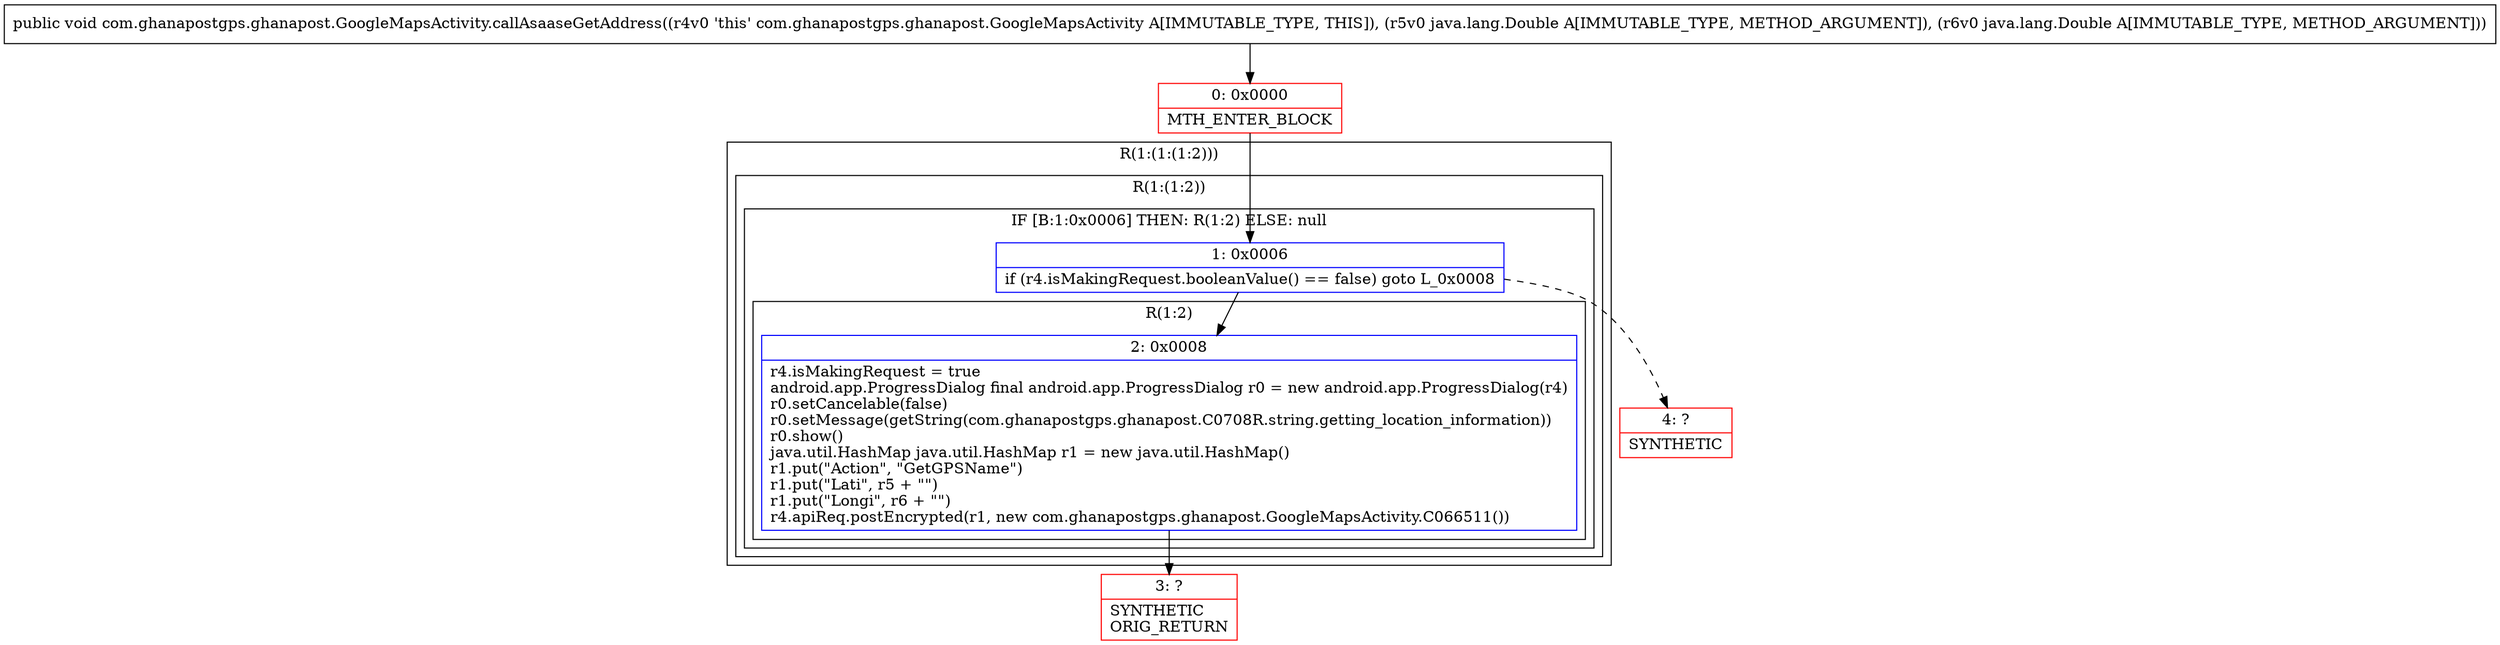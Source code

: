digraph "CFG forcom.ghanapostgps.ghanapost.GoogleMapsActivity.callAsaaseGetAddress(Ljava\/lang\/Double;Ljava\/lang\/Double;)V" {
subgraph cluster_Region_917960995 {
label = "R(1:(1:(1:2)))";
node [shape=record,color=blue];
subgraph cluster_Region_987978531 {
label = "R(1:(1:2))";
node [shape=record,color=blue];
subgraph cluster_IfRegion_2071271307 {
label = "IF [B:1:0x0006] THEN: R(1:2) ELSE: null";
node [shape=record,color=blue];
Node_1 [shape=record,label="{1\:\ 0x0006|if (r4.isMakingRequest.booleanValue() == false) goto L_0x0008\l}"];
subgraph cluster_Region_401190182 {
label = "R(1:2)";
node [shape=record,color=blue];
Node_2 [shape=record,label="{2\:\ 0x0008|r4.isMakingRequest = true\landroid.app.ProgressDialog final android.app.ProgressDialog r0 = new android.app.ProgressDialog(r4)\lr0.setCancelable(false)\lr0.setMessage(getString(com.ghanapostgps.ghanapost.C0708R.string.getting_location_information))\lr0.show()\ljava.util.HashMap java.util.HashMap r1 = new java.util.HashMap()\lr1.put(\"Action\", \"GetGPSName\")\lr1.put(\"Lati\", r5 + \"\")\lr1.put(\"Longi\", r6 + \"\")\lr4.apiReq.postEncrypted(r1, new com.ghanapostgps.ghanapost.GoogleMapsActivity.C066511())\l}"];
}
}
}
}
Node_0 [shape=record,color=red,label="{0\:\ 0x0000|MTH_ENTER_BLOCK\l}"];
Node_3 [shape=record,color=red,label="{3\:\ ?|SYNTHETIC\lORIG_RETURN\l}"];
Node_4 [shape=record,color=red,label="{4\:\ ?|SYNTHETIC\l}"];
MethodNode[shape=record,label="{public void com.ghanapostgps.ghanapost.GoogleMapsActivity.callAsaaseGetAddress((r4v0 'this' com.ghanapostgps.ghanapost.GoogleMapsActivity A[IMMUTABLE_TYPE, THIS]), (r5v0 java.lang.Double A[IMMUTABLE_TYPE, METHOD_ARGUMENT]), (r6v0 java.lang.Double A[IMMUTABLE_TYPE, METHOD_ARGUMENT])) }"];
MethodNode -> Node_0;
Node_1 -> Node_2;
Node_1 -> Node_4[style=dashed];
Node_2 -> Node_3;
Node_0 -> Node_1;
}

